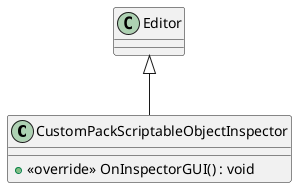 @startuml
class CustomPackScriptableObjectInspector {
    + <<override>> OnInspectorGUI() : void
}
Editor <|-- CustomPackScriptableObjectInspector
@enduml
